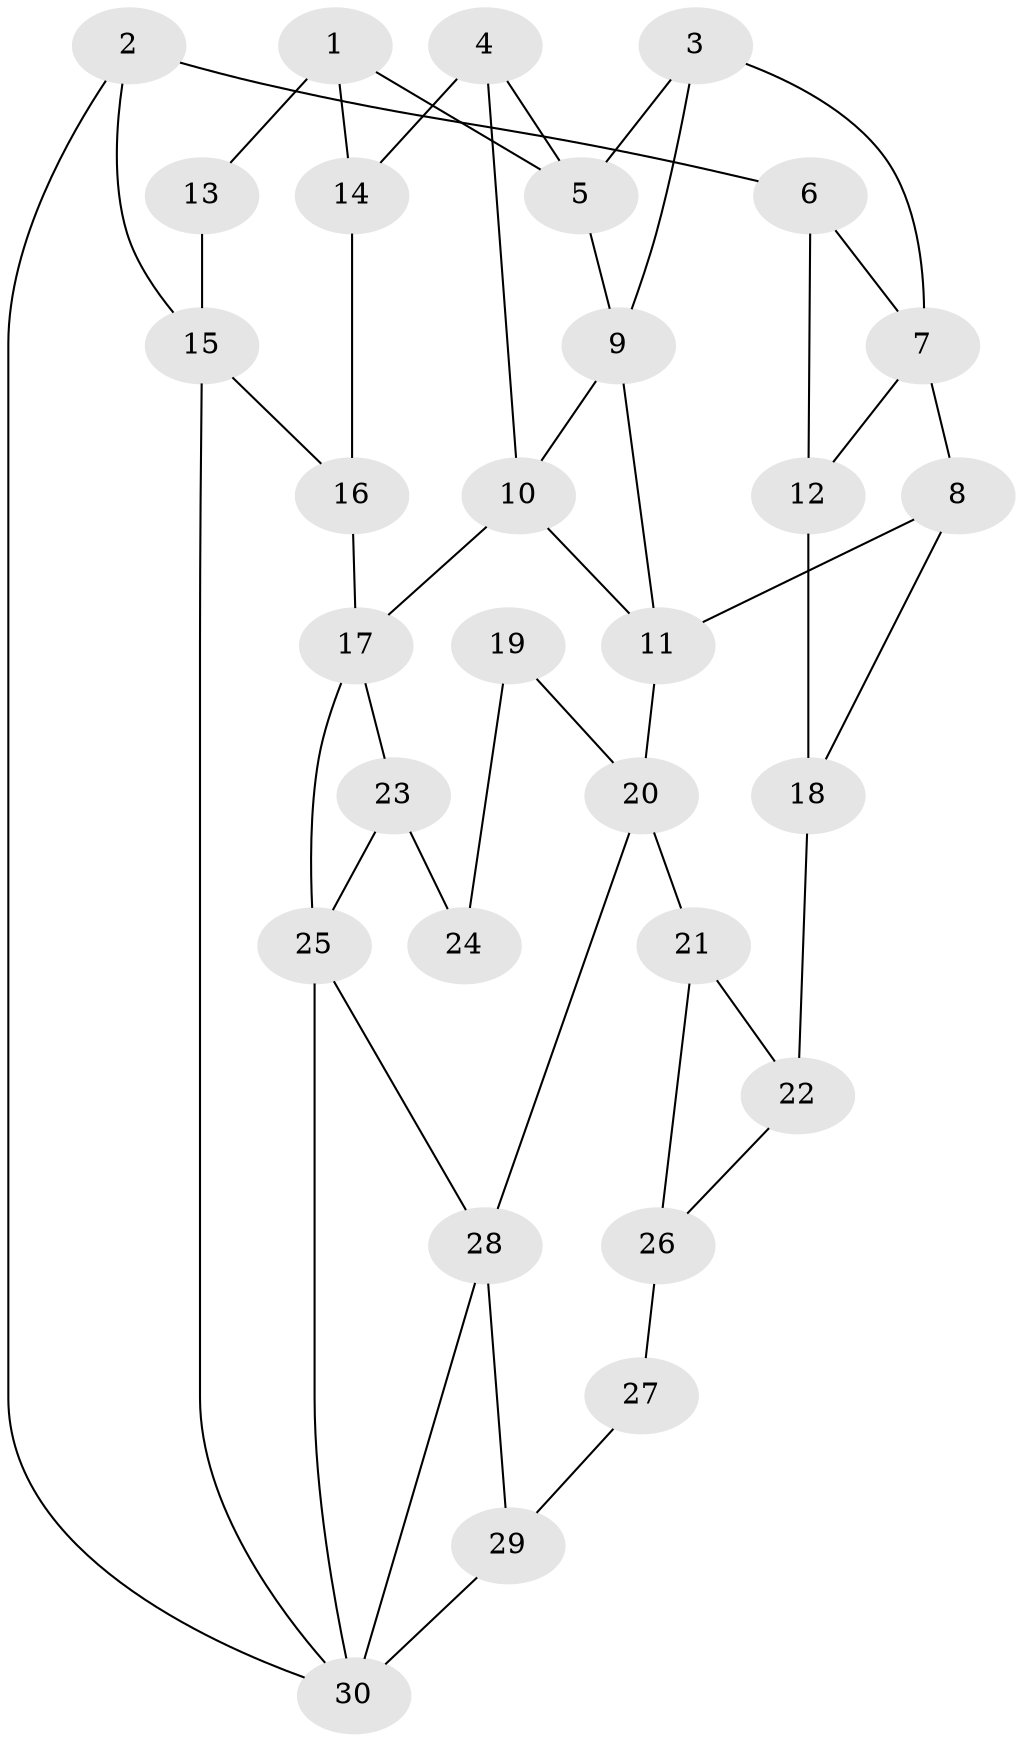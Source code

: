 // original degree distribution, {3: 0.06666666666666667, 5: 0.3333333333333333, 6: 0.31666666666666665, 4: 0.2833333333333333}
// Generated by graph-tools (version 1.1) at 2025/38/03/04/25 23:38:23]
// undirected, 30 vertices, 49 edges
graph export_dot {
  node [color=gray90,style=filled];
  1;
  2;
  3;
  4;
  5;
  6;
  7;
  8;
  9;
  10;
  11;
  12;
  13;
  14;
  15;
  16;
  17;
  18;
  19;
  20;
  21;
  22;
  23;
  24;
  25;
  26;
  27;
  28;
  29;
  30;
  1 -- 5 [weight=1.0];
  1 -- 13 [weight=1.0];
  1 -- 14 [weight=1.0];
  2 -- 6 [weight=2.0];
  2 -- 15 [weight=1.0];
  2 -- 30 [weight=1.0];
  3 -- 5 [weight=1.0];
  3 -- 7 [weight=1.0];
  3 -- 9 [weight=1.0];
  4 -- 5 [weight=1.0];
  4 -- 10 [weight=1.0];
  4 -- 14 [weight=1.0];
  5 -- 9 [weight=1.0];
  6 -- 7 [weight=1.0];
  6 -- 12 [weight=2.0];
  7 -- 8 [weight=1.0];
  7 -- 12 [weight=1.0];
  8 -- 11 [weight=1.0];
  8 -- 18 [weight=1.0];
  9 -- 10 [weight=1.0];
  9 -- 11 [weight=1.0];
  10 -- 11 [weight=1.0];
  10 -- 17 [weight=1.0];
  11 -- 20 [weight=1.0];
  12 -- 18 [weight=1.0];
  13 -- 15 [weight=2.0];
  14 -- 16 [weight=1.0];
  15 -- 16 [weight=1.0];
  15 -- 30 [weight=1.0];
  16 -- 17 [weight=1.0];
  17 -- 23 [weight=1.0];
  17 -- 25 [weight=1.0];
  18 -- 22 [weight=2.0];
  19 -- 20 [weight=1.0];
  19 -- 24 [weight=2.0];
  20 -- 21 [weight=1.0];
  20 -- 28 [weight=1.0];
  21 -- 22 [weight=1.0];
  21 -- 26 [weight=1.0];
  22 -- 26 [weight=1.0];
  23 -- 24 [weight=2.0];
  23 -- 25 [weight=1.0];
  25 -- 28 [weight=1.0];
  25 -- 30 [weight=1.0];
  26 -- 27 [weight=2.0];
  27 -- 29 [weight=2.0];
  28 -- 29 [weight=1.0];
  28 -- 30 [weight=1.0];
  29 -- 30 [weight=2.0];
}
